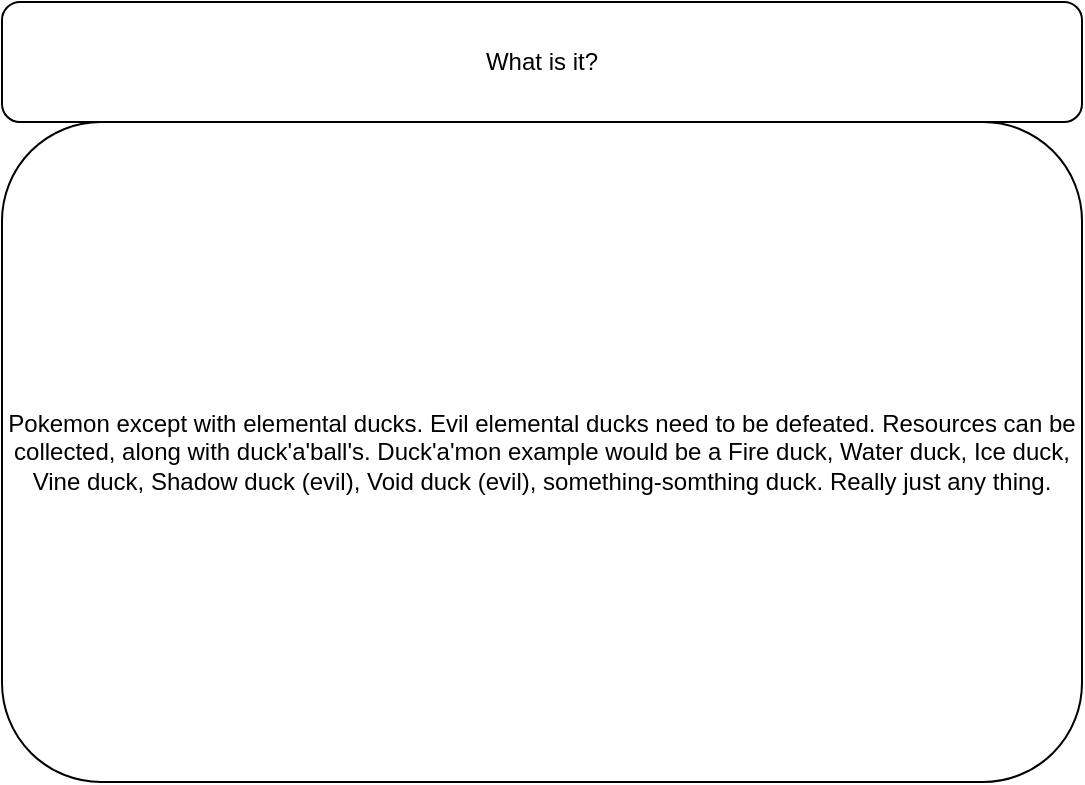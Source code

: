 <mxfile version="22.0.8" type="github">
  <diagram name="Page-1" id="zmsAA1IwOfnFMYAsX0Bf">
    <mxGraphModel dx="880" dy="595" grid="1" gridSize="10" guides="1" tooltips="1" connect="1" arrows="1" fold="1" page="1" pageScale="1" pageWidth="850" pageHeight="1100" math="0" shadow="0">
      <root>
        <mxCell id="0" />
        <mxCell id="1" parent="0" />
        <mxCell id="52o2Xvia3wrgC5a7eTlV-1" value="What is it?" style="rounded=1;whiteSpace=wrap;html=1;" parent="1" vertex="1">
          <mxGeometry x="50" y="70" width="540" height="60" as="geometry" />
        </mxCell>
        <mxCell id="52o2Xvia3wrgC5a7eTlV-2" value="Pokemon except with elemental ducks. Evil elemental ducks need to be defeated. Resources can be collected, along with duck&#39;a&#39;ball&#39;s. Duck&#39;a&#39;mon example would be a Fire duck, Water duck, Ice duck, Vine duck, Shadow duck (evil), Void duck (evil), something-somthing duck. Really just any thing." style="rounded=1;whiteSpace=wrap;html=1;align=center;" parent="1" vertex="1">
          <mxGeometry x="50" y="130" width="540" height="330" as="geometry" />
        </mxCell>
      </root>
    </mxGraphModel>
  </diagram>
</mxfile>
